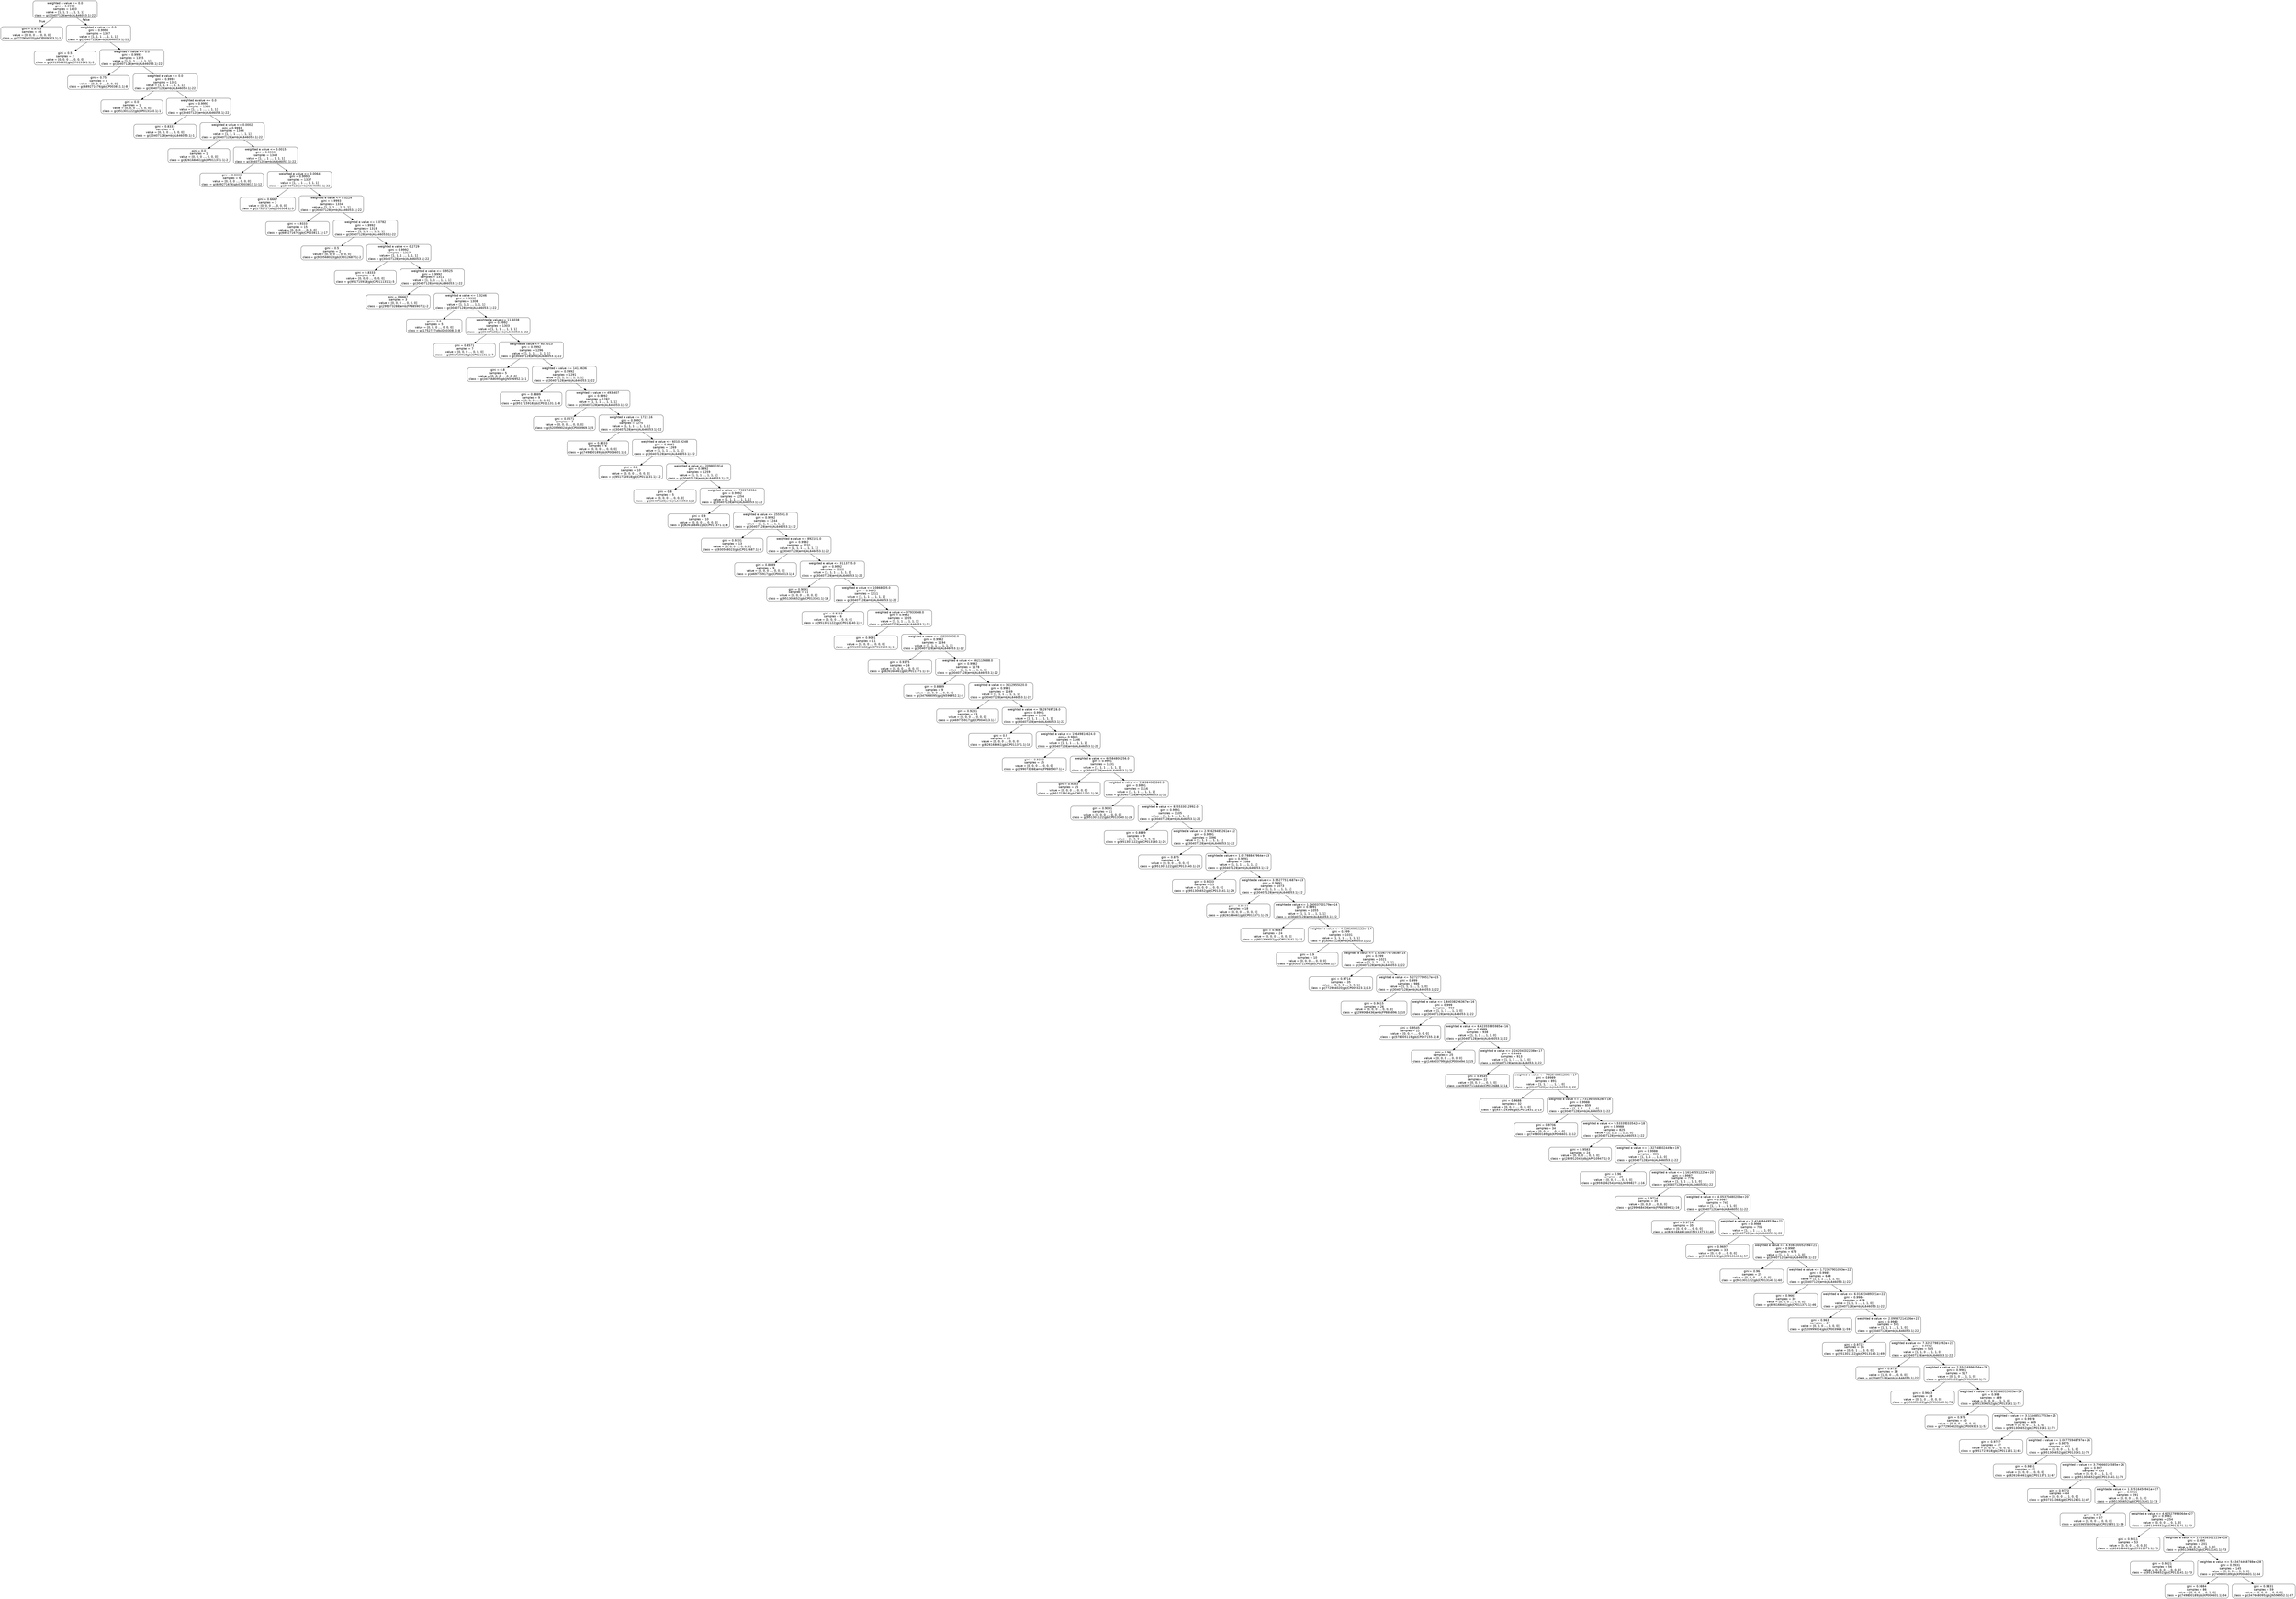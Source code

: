 digraph Tree {
node [shape=box, style="rounded", color="black", fontname=helvetica] ;
edge [fontname=helvetica] ;
0 [label="weighted e value <= 0.0\ngini = 0.9993\nsamples = 1403\nvalue = [1, 1, 1 ..., 1, 1, 1]\nclass = gi|30407128|emb|AL646053.1|-22"] ;
1 [label="gini = 0.9783\nsamples = 46\nvalue = [0, 0, 0 ..., 0, 0, 0]\nclass = gi|772904020|gb|CP009323.1|-1"] ;
0 -> 1 [labeldistance=2.5, labelangle=45, headlabel="True"] ;
2 [label="weighted e value <= 0.0\ngini = 0.9993\nsamples = 1357\nvalue = [1, 1, 1 ..., 1, 1, 1]\nclass = gi|30407128|emb|AL646053.1|-22"] ;
0 -> 2 [labeldistance=2.5, labelangle=-45, headlabel="False"] ;
3 [label="gini = 0.5\nsamples = 2\nvalue = [0, 0, 0 ..., 0, 0, 0]\nclass = gi|951306652|gb|CP013141.1|-2"] ;
2 -> 3 ;
4 [label="weighted e value <= 0.0\ngini = 0.9993\nsamples = 1355\nvalue = [1, 1, 1 ..., 1, 1, 1]\nclass = gi|30407128|emb|AL646053.1|-22"] ;
2 -> 4 ;
5 [label="gini = 0.75\nsamples = 4\nvalue = [0, 0, 0 ..., 0, 0, 0]\nclass = gi|689271676|gb|CP003811.1|-8"] ;
4 -> 5 ;
6 [label="weighted e value <= 0.0\ngini = 0.9993\nsamples = 1351\nvalue = [1, 1, 1 ..., 1, 1, 1]\nclass = gi|30407128|emb|AL646053.1|-22"] ;
4 -> 6 ;
7 [label="gini = 0.0\nsamples = 1\nvalue = [0, 0, 0 ..., 0, 0, 0]\nclass = gi|951301122|gb|CP013140.1|-1"] ;
6 -> 7 ;
8 [label="weighted e value <= 0.0\ngini = 0.9993\nsamples = 1350\nvalue = [1, 1, 1 ..., 1, 1, 1]\nclass = gi|30407128|emb|AL646053.1|-22"] ;
6 -> 8 ;
9 [label="gini = 0.8333\nsamples = 6\nvalue = [0, 0, 0 ..., 0, 0, 0]\nclass = gi|30407128|emb|AL646053.1|-1"] ;
8 -> 9 ;
10 [label="weighted e value <= 0.0002\ngini = 0.9993\nsamples = 1344\nvalue = [1, 1, 1 ..., 1, 1, 1]\nclass = gi|30407128|emb|AL646053.1|-22"] ;
8 -> 10 ;
11 [label="gini = 0.0\nsamples = 1\nvalue = [0, 0, 0 ..., 0, 0, 0]\nclass = gi|826168461|gb|CP011371.1|-2"] ;
10 -> 11 ;
12 [label="weighted e value <= 0.0015\ngini = 0.9993\nsamples = 1343\nvalue = [1, 1, 1 ..., 1, 1, 1]\nclass = gi|30407128|emb|AL646053.1|-22"] ;
10 -> 12 ;
13 [label="gini = 0.8333\nsamples = 6\nvalue = [0, 0, 0 ..., 0, 0, 0]\nclass = gi|689271676|gb|CP003811.1|-12"] ;
12 -> 13 ;
14 [label="weighted e value <= 0.0064\ngini = 0.9993\nsamples = 1337\nvalue = [1, 1, 1 ..., 1, 1, 1]\nclass = gi|30407128|emb|AL646053.1|-22"] ;
12 -> 14 ;
15 [label="gini = 0.6667\nsamples = 3\nvalue = [0, 0, 0 ..., 0, 0, 0]\nclass = gi|1752727|dbj|D50308.1|-5"] ;
14 -> 15 ;
16 [label="weighted e value <= 0.0224\ngini = 0.9993\nsamples = 1334\nvalue = [1, 1, 1 ..., 1, 1, 1]\nclass = gi|30407128|emb|AL646053.1|-22"] ;
14 -> 16 ;
17 [label="gini = 0.9333\nsamples = 15\nvalue = [0, 0, 0 ..., 0, 0, 0]\nclass = gi|689271676|gb|CP003811.1|-17"] ;
16 -> 17 ;
18 [label="weighted e value <= 0.0782\ngini = 0.9992\nsamples = 1319\nvalue = [1, 1, 1 ..., 1, 1, 1]\nclass = gi|30407128|emb|AL646053.1|-22"] ;
16 -> 18 ;
19 [label="gini = 0.5\nsamples = 2\nvalue = [0, 0, 0 ..., 0, 0, 0]\nclass = gi|930568023|gb|CP012687.1|-2"] ;
18 -> 19 ;
20 [label="weighted e value <= 0.2729\ngini = 0.9992\nsamples = 1317\nvalue = [1, 1, 1 ..., 1, 1, 1]\nclass = gi|30407128|emb|AL646053.1|-22"] ;
18 -> 20 ;
21 [label="gini = 0.8333\nsamples = 6\nvalue = [0, 0, 0 ..., 0, 0, 0]\nclass = gi|951715918|gb|CP011131.1|-5"] ;
20 -> 21 ;
22 [label="weighted e value <= 0.9525\ngini = 0.9992\nsamples = 1311\nvalue = [1, 1, 1 ..., 1, 1, 1]\nclass = gi|30407128|emb|AL646053.1|-22"] ;
20 -> 22 ;
23 [label="gini = 0.6667\nsamples = 3\nvalue = [0, 0, 0 ..., 0, 0, 0]\nclass = gi|299073288|emb|FP885907.1|-2"] ;
22 -> 23 ;
24 [label="weighted e value <= 3.3246\ngini = 0.9992\nsamples = 1308\nvalue = [1, 1, 1 ..., 1, 1, 1]\nclass = gi|30407128|emb|AL646053.1|-22"] ;
22 -> 24 ;
25 [label="gini = 0.8\nsamples = 5\nvalue = [0, 0, 0 ..., 0, 0, 0]\nclass = gi|1752727|dbj|D50308.1|-8"] ;
24 -> 25 ;
26 [label="weighted e value <= 11.6038\ngini = 0.9992\nsamples = 1303\nvalue = [1, 1, 1 ..., 1, 1, 1]\nclass = gi|30407128|emb|AL646053.1|-22"] ;
24 -> 26 ;
27 [label="gini = 0.8571\nsamples = 7\nvalue = [0, 0, 0 ..., 0, 0, 0]\nclass = gi|951715918|gb|CP011131.1|-7"] ;
26 -> 27 ;
28 [label="weighted e value <= 40.5013\ngini = 0.9992\nsamples = 1296\nvalue = [1, 1, 1 ..., 1, 1, 1]\nclass = gi|30407128|emb|AL646053.1|-22"] ;
26 -> 28 ;
29 [label="gini = 0.8\nsamples = 5\nvalue = [0, 0, 0 ..., 0, 0, 0]\nclass = gi|347668095|gb|JN596952.1|-1"] ;
28 -> 29 ;
30 [label="weighted e value <= 141.3636\ngini = 0.9992\nsamples = 1291\nvalue = [1, 1, 1 ..., 1, 1, 1]\nclass = gi|30407128|emb|AL646053.1|-22"] ;
28 -> 30 ;
31 [label="gini = 0.8889\nsamples = 9\nvalue = [0, 0, 0 ..., 0, 0, 0]\nclass = gi|951715918|gb|CP011131.1|-8"] ;
30 -> 31 ;
32 [label="weighted e value <= 493.407\ngini = 0.9992\nsamples = 1282\nvalue = [1, 1, 1 ..., 1, 1, 1]\nclass = gi|30407128|emb|AL646053.1|-22"] ;
30 -> 32 ;
33 [label="gini = 0.8571\nsamples = 7\nvalue = [0, 0, 0 ..., 0, 0, 0]\nclass = gi|520999024|gb|CP003969.1|-5"] ;
32 -> 33 ;
34 [label="weighted e value <= 1722.16\ngini = 0.9992\nsamples = 1275\nvalue = [1, 1, 1 ..., 1, 1, 1]\nclass = gi|30407128|emb|AL646053.1|-22"] ;
32 -> 34 ;
35 [label="gini = 0.8333\nsamples = 6\nvalue = [0, 0, 0 ..., 0, 0, 0]\nclass = gi|749800189|gb|KP006601.1|-1"] ;
34 -> 35 ;
36 [label="weighted e value <= 6010.9248\ngini = 0.9992\nsamples = 1269\nvalue = [1, 1, 1 ..., 1, 1, 1]\nclass = gi|30407128|emb|AL646053.1|-22"] ;
34 -> 36 ;
37 [label="gini = 0.9\nsamples = 10\nvalue = [0, 0, 0 ..., 0, 0, 0]\nclass = gi|951715918|gb|CP011131.1|-12"] ;
36 -> 37 ;
38 [label="weighted e value <= 20980.1914\ngini = 0.9992\nsamples = 1259\nvalue = [1, 1, 1 ..., 1, 1, 1]\nclass = gi|30407128|emb|AL646053.1|-22"] ;
36 -> 38 ;
39 [label="gini = 0.8\nsamples = 5\nvalue = [0, 0, 0 ..., 0, 0, 0]\nclass = gi|30407128|emb|AL646053.1|-2"] ;
38 -> 39 ;
40 [label="weighted e value <= 73227.8984\ngini = 0.9992\nsamples = 1254\nvalue = [1, 1, 1 ..., 1, 1, 1]\nclass = gi|30407128|emb|AL646053.1|-22"] ;
38 -> 40 ;
41 [label="gini = 0.9\nsamples = 10\nvalue = [0, 0, 0 ..., 0, 0, 0]\nclass = gi|826168461|gb|CP011371.1|-8"] ;
40 -> 41 ;
42 [label="weighted e value <= 255591.0\ngini = 0.9992\nsamples = 1244\nvalue = [1, 1, 1 ..., 1, 1, 1]\nclass = gi|30407128|emb|AL646053.1|-22"] ;
40 -> 42 ;
43 [label="gini = 0.9231\nsamples = 13\nvalue = [0, 0, 0 ..., 0, 0, 0]\nclass = gi|930568023|gb|CP012687.1|-3"] ;
42 -> 43 ;
44 [label="weighted e value <= 892101.0\ngini = 0.9992\nsamples = 1231\nvalue = [1, 1, 1 ..., 1, 1, 1]\nclass = gi|30407128|emb|AL646053.1|-22"] ;
42 -> 44 ;
45 [label="gini = 0.8889\nsamples = 9\nvalue = [0, 0, 0 ..., 0, 0, 0]\nclass = gi|469775917|gb|CP004013.1|-4"] ;
44 -> 45 ;
46 [label="weighted e value <= 3113735.0\ngini = 0.9992\nsamples = 1222\nvalue = [1, 1, 1 ..., 1, 1, 1]\nclass = gi|30407128|emb|AL646053.1|-22"] ;
44 -> 46 ;
47 [label="gini = 0.9091\nsamples = 11\nvalue = [0, 0, 0 ..., 0, 0, 0]\nclass = gi|951306652|gb|CP013141.1|-14"] ;
46 -> 47 ;
48 [label="weighted e value <= 10868005.0\ngini = 0.9992\nsamples = 1211\nvalue = [1, 1, 1 ..., 1, 1, 1]\nclass = gi|30407128|emb|AL646053.1|-22"] ;
46 -> 48 ;
49 [label="gini = 0.8333\nsamples = 6\nvalue = [0, 0, 0 ..., 0, 0, 0]\nclass = gi|951301122|gb|CP013140.1|-9"] ;
48 -> 49 ;
50 [label="weighted e value <= 37933048.0\ngini = 0.9992\nsamples = 1205\nvalue = [1, 1, 1 ..., 1, 1, 1]\nclass = gi|30407128|emb|AL646053.1|-22"] ;
48 -> 50 ;
51 [label="gini = 0.9091\nsamples = 11\nvalue = [0, 0, 0 ..., 0, 0, 0]\nclass = gi|951301122|gb|CP013140.1|-11"] ;
50 -> 51 ;
52 [label="weighted e value <= 132399352.0\ngini = 0.9992\nsamples = 1194\nvalue = [1, 1, 1 ..., 1, 1, 1]\nclass = gi|30407128|emb|AL646053.1|-22"] ;
50 -> 52 ;
53 [label="gini = 0.9375\nsamples = 16\nvalue = [0, 0, 0 ..., 0, 0, 0]\nclass = gi|826168461|gb|CP011371.1|-16"] ;
52 -> 53 ;
54 [label="weighted e value <= 462119488.0\ngini = 0.9992\nsamples = 1178\nvalue = [1, 1, 1 ..., 1, 1, 1]\nclass = gi|30407128|emb|AL646053.1|-22"] ;
52 -> 54 ;
55 [label="gini = 0.8889\nsamples = 9\nvalue = [0, 0, 0 ..., 0, 0, 0]\nclass = gi|347668095|gb|JN596952.1|-8"] ;
54 -> 55 ;
56 [label="weighted e value <= 1612955520.0\ngini = 0.9991\nsamples = 1169\nvalue = [1, 1, 1 ..., 1, 1, 1]\nclass = gi|30407128|emb|AL646053.1|-22"] ;
54 -> 56 ;
57 [label="gini = 0.9231\nsamples = 13\nvalue = [0, 0, 0 ..., 0, 0, 0]\nclass = gi|469775917|gb|CP004013.1|-7"] ;
56 -> 57 ;
58 [label="weighted e value <= 5629769728.0\ngini = 0.9991\nsamples = 1156\nvalue = [1, 1, 1 ..., 1, 1, 1]\nclass = gi|30407128|emb|AL646053.1|-22"] ;
56 -> 58 ;
59 [label="gini = 0.9\nsamples = 10\nvalue = [0, 0, 0 ..., 0, 0, 0]\nclass = gi|826168461|gb|CP011371.1|-18"] ;
58 -> 59 ;
60 [label="weighted e value <= 19649818624.0\ngini = 0.9991\nsamples = 1146\nvalue = [1, 1, 1 ..., 1, 1, 1]\nclass = gi|30407128|emb|AL646053.1|-22"] ;
58 -> 60 ;
61 [label="gini = 0.9333\nsamples = 15\nvalue = [0, 0, 0 ..., 0, 0, 0]\nclass = gi|299073288|emb|FP885907.1|-4"] ;
60 -> 61 ;
62 [label="weighted e value <= 68584800256.0\ngini = 0.9991\nsamples = 1131\nvalue = [1, 1, 1 ..., 1, 1, 1]\nclass = gi|30407128|emb|AL646053.1|-22"] ;
60 -> 62 ;
63 [label="gini = 0.9333\nsamples = 15\nvalue = [0, 0, 0 ..., 0, 0, 0]\nclass = gi|951715918|gb|CP011131.1|-30"] ;
62 -> 63 ;
64 [label="weighted e value <= 239384002560.0\ngini = 0.9991\nsamples = 1116\nvalue = [1, 1, 1 ..., 1, 1, 1]\nclass = gi|30407128|emb|AL646053.1|-22"] ;
62 -> 64 ;
65 [label="gini = 0.9091\nsamples = 11\nvalue = [0, 0, 0 ..., 0, 0, 0]\nclass = gi|951301122|gb|CP013140.1|-24"] ;
64 -> 65 ;
66 [label="weighted e value <= 835533012992.0\ngini = 0.9991\nsamples = 1105\nvalue = [1, 1, 1 ..., 1, 1, 1]\nclass = gi|30407128|emb|AL646053.1|-22"] ;
64 -> 66 ;
67 [label="gini = 0.8889\nsamples = 9\nvalue = [0, 0, 0 ..., 0, 0, 0]\nclass = gi|951301122|gb|CP013140.1|-26"] ;
66 -> 67 ;
68 [label="weighted e value <= 2.91629485261e+12\ngini = 0.9991\nsamples = 1096\nvalue = [1, 1, 1 ..., 1, 1, 1]\nclass = gi|30407128|emb|AL646053.1|-22"] ;
66 -> 68 ;
69 [label="gini = 0.875\nsamples = 8\nvalue = [0, 0, 0 ..., 0, 0, 0]\nclass = gi|951301122|gb|CP013140.1|-28"] ;
68 -> 69 ;
70 [label="weighted e value <= 1.01788847964e+13\ngini = 0.9991\nsamples = 1088\nvalue = [1, 1, 1 ..., 1, 1, 1]\nclass = gi|30407128|emb|AL646053.1|-22"] ;
68 -> 70 ;
71 [label="gini = 0.9333\nsamples = 15\nvalue = [0, 0, 0 ..., 0, 0, 0]\nclass = gi|951306652|gb|CP013141.1|-29"] ;
70 -> 71 ;
72 [label="weighted e value <= 3.55277513687e+13\ngini = 0.9991\nsamples = 1073\nvalue = [1, 1, 1 ..., 1, 1, 1]\nclass = gi|30407128|emb|AL646053.1|-22"] ;
70 -> 72 ;
73 [label="gini = 0.9444\nsamples = 18\nvalue = [0, 0, 0 ..., 0, 0, 0]\nclass = gi|826168461|gb|CP011371.1|-25"] ;
72 -> 73 ;
74 [label="weighted e value <= 1.24003700179e+14\ngini = 0.9991\nsamples = 1055\nvalue = [1, 1, 1 ..., 1, 1, 1]\nclass = gi|30407128|emb|AL646053.1|-22"] ;
72 -> 74 ;
75 [label="gini = 0.9583\nsamples = 24\nvalue = [0, 0, 0 ..., 0, 0, 0]\nclass = gi|951306652|gb|CP013141.1|-31"] ;
74 -> 75 ;
76 [label="weighted e value <= 4.32816001122e+14\ngini = 0.999\nsamples = 1031\nvalue = [1, 1, 1 ..., 1, 1, 1]\nclass = gi|30407128|emb|AL646053.1|-22"] ;
74 -> 76 ;
77 [label="gini = 0.9\nsamples = 10\nvalue = [0, 0, 0 ..., 0, 0, 0]\nclass = gi|930571144|gb|CP012688.1|-7"] ;
76 -> 77 ;
78 [label="weighted e value <= 1.51067797383e+15\ngini = 0.999\nsamples = 1021\nvalue = [1, 1, 1 ..., 1, 1, 1]\nclass = gi|30407128|emb|AL646053.1|-22"] ;
76 -> 78 ;
79 [label="gini = 0.9714\nsamples = 35\nvalue = [0, 0, 0 ..., 0, 0, 1]\nclass = gi|772904020|gb|CP009323.1|-13"] ;
78 -> 79 ;
80 [label="weighted e value <= 5.2727799517e+15\ngini = 0.999\nsamples = 986\nvalue = [1, 1, 1 ..., 1, 1, 0]\nclass = gi|30407128|emb|AL646053.1|-22"] ;
78 -> 80 ;
81 [label="gini = 0.9615\nsamples = 26\nvalue = [0, 0, 0 ..., 0, 0, 0]\nclass = gi|299068436|emb|FP885896.1|-10"] ;
80 -> 81 ;
82 [label="weighted e value <= 1.84038296367e+16\ngini = 0.999\nsamples = 960\nvalue = [1, 1, 1 ..., 1, 1, 0]\nclass = gi|30407128|emb|AL646053.1|-22"] ;
80 -> 82 ;
83 [label="gini = 0.9545\nsamples = 22\nvalue = [0, 0, 0 ..., 0, 0, 0]\nclass = gi|578005119|gb|CP007155.1|-8"] ;
82 -> 83 ;
84 [label="weighted e value <= 6.42355995985e+16\ngini = 0.9989\nsamples = 938\nvalue = [1, 1, 1 ..., 1, 1, 0]\nclass = gi|30407128|emb|AL646053.1|-22"] ;
82 -> 84 ;
85 [label="gini = 0.96\nsamples = 25\nvalue = [0, 0, 0 ..., 0, 0, 0]\nclass = gi|146403799|gb|CP000494.1|-15"] ;
84 -> 85 ;
86 [label="weighted e value <= 2.24204302238e+17\ngini = 0.9989\nsamples = 913\nvalue = [1, 1, 1 ..., 1, 1, 0]\nclass = gi|30407128|emb|AL646053.1|-22"] ;
84 -> 86 ;
87 [label="gini = 0.9545\nsamples = 22\nvalue = [0, 0, 0 ..., 0, 0, 0]\nclass = gi|930571144|gb|CP012688.1|-14"] ;
86 -> 87 ;
88 [label="weighted e value <= 7.82548951206e+17\ngini = 0.9989\nsamples = 891\nvalue = [1, 1, 1 ..., 1, 1, 0]\nclass = gi|30407128|emb|AL646053.1|-22"] ;
86 -> 88 ;
89 [label="gini = 0.9688\nsamples = 32\nvalue = [0, 0, 0 ..., 0, 0, 0]\nclass = gi|937314366|gb|CP012831.1|-13"] ;
88 -> 89 ;
90 [label="weighted e value <= 2.73136500428e+18\ngini = 0.9988\nsamples = 859\nvalue = [1, 1, 1 ..., 1, 1, 0]\nclass = gi|30407128|emb|AL646053.1|-22"] ;
88 -> 90 ;
91 [label="gini = 0.9706\nsamples = 34\nvalue = [0, 0, 0 ..., 0, 0, 0]\nclass = gi|749800189|gb|KP006601.1|-12"] ;
90 -> 91 ;
92 [label="weighted e value <= 9.53339033542e+18\ngini = 0.9988\nsamples = 825\nvalue = [1, 1, 1 ..., 1, 1, 0]\nclass = gi|30407128|emb|AL646053.1|-22"] ;
90 -> 92 ;
93 [label="gini = 0.9583\nsamples = 24\nvalue = [0, 0, 0 ..., 0, 0, 0]\nclass = gi|288912043|dbj|AP010947.1|-3"] ;
92 -> 93 ;
94 [label="weighted e value <= 3.32748502449e+19\ngini = 0.9988\nsamples = 801\nvalue = [1, 1, 1 ..., 1, 1, 0]\nclass = gi|30407128|emb|AL646053.1|-22"] ;
92 -> 94 ;
95 [label="gini = 0.96\nsamples = 25\nvalue = [0, 0, 0 ..., 0, 0, 0]\nclass = gi|959236254|emb|LN899827.1|-16"] ;
94 -> 95 ;
96 [label="weighted e value <= 1.16140551225e+20\ngini = 0.9987\nsamples = 776\nvalue = [1, 1, 1 ..., 1, 1, 0]\nclass = gi|30407128|emb|AL646053.1|-22"] ;
94 -> 96 ;
97 [label="gini = 0.9714\nsamples = 35\nvalue = [0, 0, 0 ..., 0, 0, 0]\nclass = gi|299068436|emb|FP885896.1|-16"] ;
96 -> 97 ;
98 [label="weighted e value <= 4.05370480203e+20\ngini = 0.9987\nsamples = 741\nvalue = [1, 1, 1 ..., 1, 1, 0]\nclass = gi|30407128|emb|AL646053.1|-22"] ;
96 -> 98 ;
99 [label="gini = 0.9714\nsamples = 35\nvalue = [0, 0, 0 ..., 0, 0, 0]\nclass = gi|826168461|gb|CP011371.1|-40"] ;
98 -> 99 ;
100 [label="weighted e value <= 1.41488449519e+21\ngini = 0.9986\nsamples = 706\nvalue = [1, 1, 1 ..., 1, 1, 0]\nclass = gi|30407128|emb|AL646053.1|-22"] ;
98 -> 100 ;
101 [label="gini = 0.9697\nsamples = 33\nvalue = [0, 0, 0 ..., 0, 0, 0]\nclass = gi|951301122|gb|CP013140.1|-57"] ;
100 -> 101 ;
102 [label="weighted e value <= 4.93843005269e+21\ngini = 0.9985\nsamples = 673\nvalue = [1, 1, 1 ..., 1, 1, 0]\nclass = gi|30407128|emb|AL646053.1|-22"] ;
100 -> 102 ;
103 [label="gini = 0.96\nsamples = 25\nvalue = [0, 0, 0 ..., 0, 0, 0]\nclass = gi|951301122|gb|CP013140.1|-60"] ;
102 -> 103 ;
104 [label="weighted e value <= 1.72367901093e+22\ngini = 0.9985\nsamples = 648\nvalue = [1, 1, 1 ..., 1, 1, 0]\nclass = gi|30407128|emb|AL646053.1|-22"] ;
102 -> 104 ;
105 [label="gini = 0.9667\nsamples = 30\nvalue = [0, 0, 0 ..., 0, 0, 0]\nclass = gi|826168461|gb|CP011371.1|-46"] ;
104 -> 105 ;
106 [label="weighted e value <= 6.01623489321e+22\ngini = 0.9984\nsamples = 618\nvalue = [1, 1, 1 ..., 1, 1, 0]\nclass = gi|30407128|emb|AL646053.1|-22"] ;
104 -> 106 ;
107 [label="gini = 0.963\nsamples = 27\nvalue = [0, 0, 0 ..., 0, 0, 0]\nclass = gi|520999024|gb|CP003969.1|-59"] ;
106 -> 107 ;
108 [label="weighted e value <= 2.09987214126e+23\ngini = 0.9983\nsamples = 591\nvalue = [1, 1, 1 ..., 1, 1, 0]\nclass = gi|30407128|emb|AL646053.1|-22"] ;
106 -> 108 ;
109 [label="gini = 0.9722\nsamples = 36\nvalue = [0, 0, 1 ..., 0, 0, 0]\nclass = gi|951301122|gb|CP013140.1|-69"] ;
108 -> 109 ;
110 [label="weighted e value <= 7.32927981092e+23\ngini = 0.9982\nsamples = 555\nvalue = [1, 1, 0 ..., 1, 1, 0]\nclass = gi|30407128|emb|AL646053.1|-22"] ;
108 -> 110 ;
111 [label="gini = 0.9737\nsamples = 38\nvalue = [1, 0, 0 ..., 0, 0, 0]\nclass = gi|30407128|emb|AL646053.1|-22"] ;
110 -> 111 ;
112 [label="weighted e value <= 2.55816996856e+24\ngini = 0.9981\nsamples = 517\nvalue = [0, 1, 0 ..., 1, 1, 0]\nclass = gi|951301122|gb|CP013140.1|-78"] ;
110 -> 112 ;
113 [label="gini = 0.9643\nsamples = 28\nvalue = [0, 1, 0 ..., 0, 0, 0]\nclass = gi|951301122|gb|CP013140.1|-78"] ;
112 -> 113 ;
114 [label="weighted e value <= 8.92886515603e+24\ngini = 0.998\nsamples = 489\nvalue = [0, 0, 0 ..., 1, 1, 0]\nclass = gi|951306652|gb|CP013141.1|-73"] ;
112 -> 114 ;
115 [label="gini = 0.975\nsamples = 40\nvalue = [0, 0, 0 ..., 0, 0, 0]\nclass = gi|772904020|gb|CP009323.1|-52"] ;
114 -> 115 ;
116 [label="weighted e value <= 3.11648517753e+25\ngini = 0.9978\nsamples = 449\nvalue = [0, 0, 0 ..., 1, 1, 0]\nclass = gi|951306652|gb|CP013141.1|-73"] ;
114 -> 116 ;
117 [label="gini = 0.9787\nsamples = 47\nvalue = [0, 0, 0 ..., 0, 0, 0]\nclass = gi|951715918|gb|CP011131.1|-65"] ;
116 -> 117 ;
118 [label="weighted e value <= 1.08775948797e+26\ngini = 0.9975\nsamples = 402\nvalue = [0, 0, 0 ..., 1, 1, 0]\nclass = gi|951306652|gb|CP013141.1|-73"] ;
116 -> 118 ;
119 [label="gini = 0.9851\nsamples = 67\nvalue = [0, 0, 0 ..., 0, 0, 0]\nclass = gi|826168461|gb|CP011371.1|-67"] ;
118 -> 119 ;
120 [label="weighted e value <= 3.79666016585e+26\ngini = 0.997\nsamples = 335\nvalue = [0, 0, 0 ..., 1, 1, 0]\nclass = gi|951306652|gb|CP013141.1|-73"] ;
118 -> 120 ;
121 [label="gini = 0.9773\nsamples = 44\nvalue = [0, 0, 0 ..., 1, 0, 0]\nclass = gi|937314366|gb|CP012831.1|-47"] ;
120 -> 121 ;
122 [label="weighted e value <= 1.32516450941e+27\ngini = 0.9966\nsamples = 291\nvalue = [0, 0, 0 ..., 0, 1, 0]\nclass = gi|951306652|gb|CP013141.1|-73"] ;
120 -> 122 ;
123 [label="gini = 0.973\nsamples = 37\nvalue = [0, 0, 0 ..., 0, 0, 0]\nclass = gi|1036556009|gb|CP015851.1|-36"] ;
122 -> 123 ;
124 [label="weighted e value <= 4.62527994064e+27\ngini = 0.9961\nsamples = 254\nvalue = [0, 0, 0 ..., 0, 1, 0]\nclass = gi|951306652|gb|CP013141.1|-73"] ;
122 -> 124 ;
125 [label="gini = 0.9811\nsamples = 53\nvalue = [0, 0, 0 ..., 0, 0, 0]\nclass = gi|826168461|gb|CP011371.1|-75"] ;
124 -> 125 ;
126 [label="weighted e value <= 1.61438301123e+28\ngini = 0.995\nsamples = 201\nvalue = [0, 0, 0 ..., 0, 1, 0]\nclass = gi|951306652|gb|CP013141.1|-73"] ;
124 -> 126 ;
127 [label="gini = 0.9821\nsamples = 56\nvalue = [0, 0, 0 ..., 0, 0, 0]\nclass = gi|951306652|gb|CP013141.1|-73"] ;
126 -> 127 ;
128 [label="weighted e value <= 5.63474468788e+28\ngini = 0.9931\nsamples = 145\nvalue = [0, 0, 0 ..., 0, 1, 0]\nclass = gi|749800189|gb|KP006601.1|-34"] ;
126 -> 128 ;
129 [label="gini = 0.9884\nsamples = 86\nvalue = [0, 0, 0 ..., 0, 1, 0]\nclass = gi|749800189|gb|KP006601.1|-34"] ;
128 -> 129 ;
130 [label="gini = 0.9831\nsamples = 59\nvalue = [0, 0, 0 ..., 0, 0, 0]\nclass = gi|347668095|gb|JN596952.1|-37"] ;
128 -> 130 ;
}